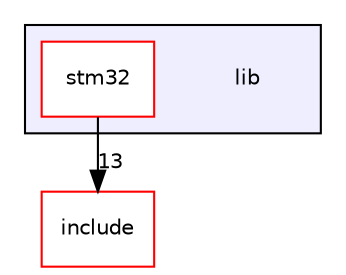 digraph "/home/esdentem/projects/libopencm3/libopencm3-git/lib/" {
  compound=true
  node [ fontsize="10", fontname="Helvetica"];
  edge [ labelfontsize="10", labelfontname="Helvetica"];
  subgraph clusterdir_6c0c766218f8d9406171b3590f525a33 {
    graph [ bgcolor="#eeeeff", pencolor="black", label="" URL="dir_6c0c766218f8d9406171b3590f525a33.html"];
    dir_6c0c766218f8d9406171b3590f525a33 [shape=plaintext label="lib"];
    dir_55eaf1e33010ef6e6239f6fb75078880 [shape=box label="stm32" color="red" fillcolor="white" style="filled" URL="dir_55eaf1e33010ef6e6239f6fb75078880.html"];
  }
  dir_ead20f0c10569fc5b4f0cc70c3cf6bea [shape=box label="include" fillcolor="white" style="filled" color="red" URL="dir_ead20f0c10569fc5b4f0cc70c3cf6bea.html"];
  dir_55eaf1e33010ef6e6239f6fb75078880->dir_ead20f0c10569fc5b4f0cc70c3cf6bea [headlabel="13", labeldistance=1.5 headhref="dir_000001_000003.html"];
}
